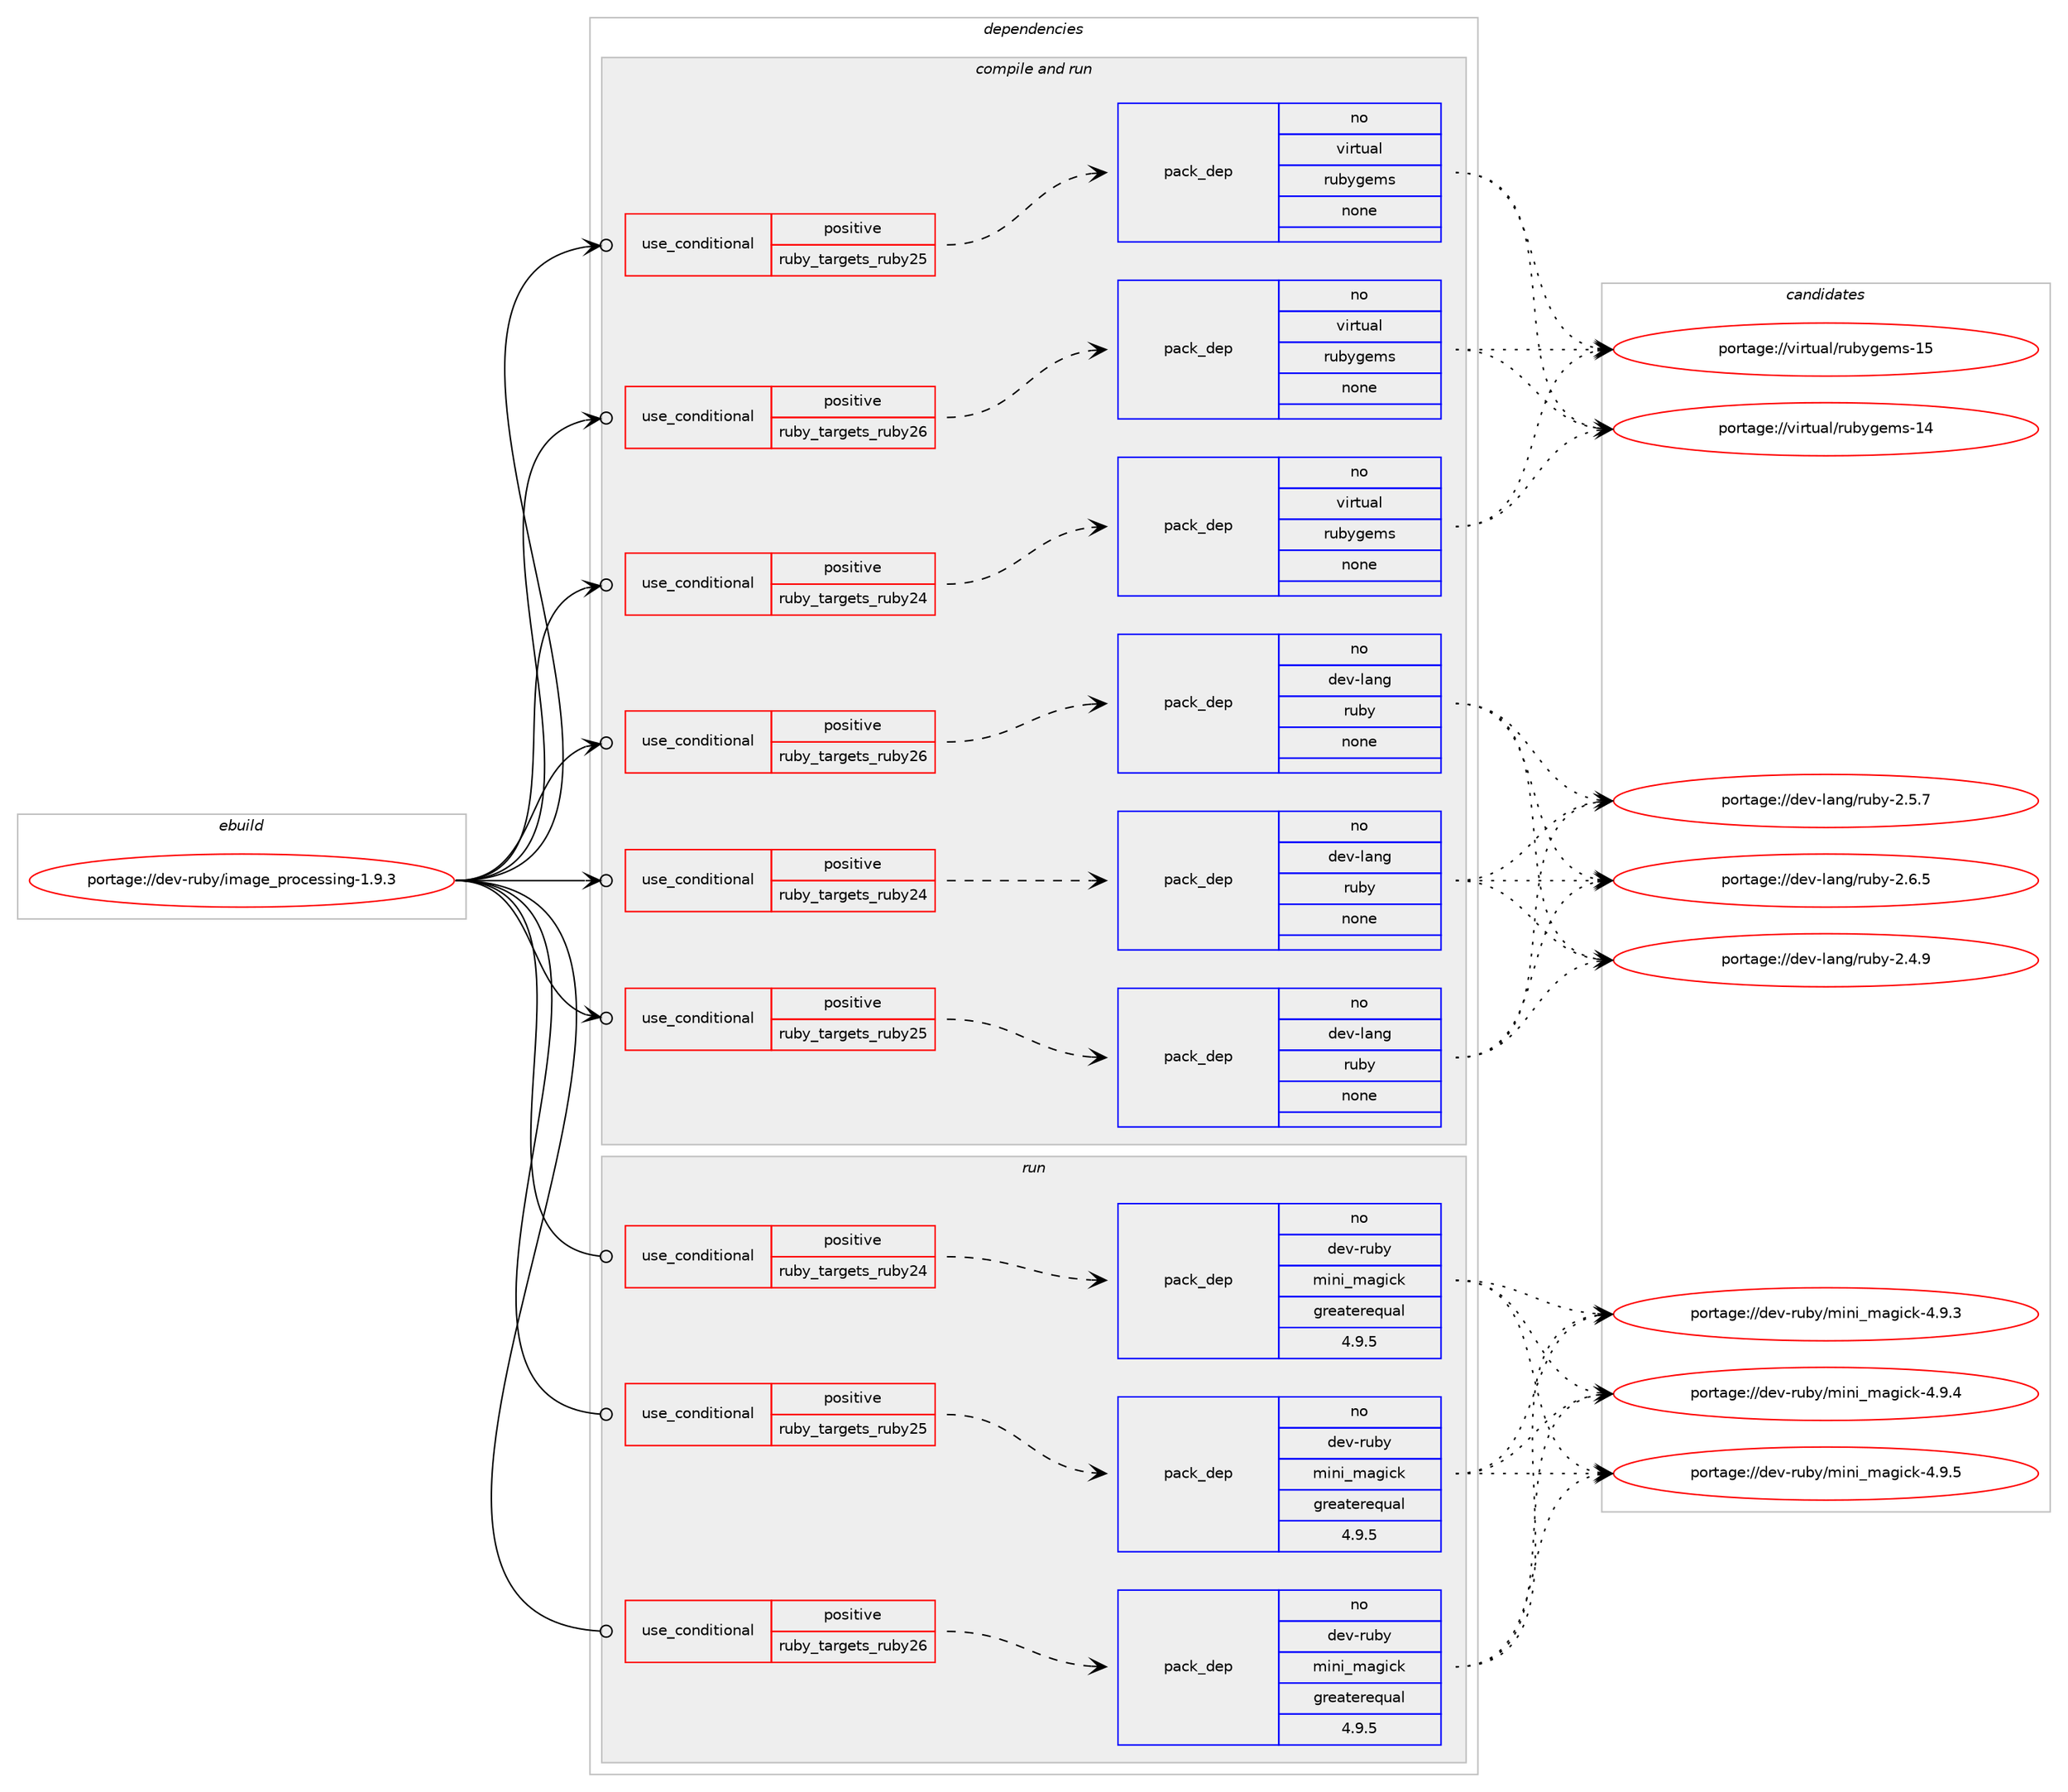 digraph prolog {

# *************
# Graph options
# *************

newrank=true;
concentrate=true;
compound=true;
graph [rankdir=LR,fontname=Helvetica,fontsize=10,ranksep=1.5];#, ranksep=2.5, nodesep=0.2];
edge  [arrowhead=vee];
node  [fontname=Helvetica,fontsize=10];

# **********
# The ebuild
# **********

subgraph cluster_leftcol {
color=gray;
rank=same;
label=<<i>ebuild</i>>;
id [label="portage://dev-ruby/image_processing-1.9.3", color=red, width=4, href="../dev-ruby/image_processing-1.9.3.svg"];
}

# ****************
# The dependencies
# ****************

subgraph cluster_midcol {
color=gray;
label=<<i>dependencies</i>>;
subgraph cluster_compile {
fillcolor="#eeeeee";
style=filled;
label=<<i>compile</i>>;
}
subgraph cluster_compileandrun {
fillcolor="#eeeeee";
style=filled;
label=<<i>compile and run</i>>;
subgraph cond54188 {
dependency225017 [label=<<TABLE BORDER="0" CELLBORDER="1" CELLSPACING="0" CELLPADDING="4"><TR><TD ROWSPAN="3" CELLPADDING="10">use_conditional</TD></TR><TR><TD>positive</TD></TR><TR><TD>ruby_targets_ruby24</TD></TR></TABLE>>, shape=none, color=red];
subgraph pack167341 {
dependency225018 [label=<<TABLE BORDER="0" CELLBORDER="1" CELLSPACING="0" CELLPADDING="4" WIDTH="220"><TR><TD ROWSPAN="6" CELLPADDING="30">pack_dep</TD></TR><TR><TD WIDTH="110">no</TD></TR><TR><TD>dev-lang</TD></TR><TR><TD>ruby</TD></TR><TR><TD>none</TD></TR><TR><TD></TD></TR></TABLE>>, shape=none, color=blue];
}
dependency225017:e -> dependency225018:w [weight=20,style="dashed",arrowhead="vee"];
}
id:e -> dependency225017:w [weight=20,style="solid",arrowhead="odotvee"];
subgraph cond54189 {
dependency225019 [label=<<TABLE BORDER="0" CELLBORDER="1" CELLSPACING="0" CELLPADDING="4"><TR><TD ROWSPAN="3" CELLPADDING="10">use_conditional</TD></TR><TR><TD>positive</TD></TR><TR><TD>ruby_targets_ruby24</TD></TR></TABLE>>, shape=none, color=red];
subgraph pack167342 {
dependency225020 [label=<<TABLE BORDER="0" CELLBORDER="1" CELLSPACING="0" CELLPADDING="4" WIDTH="220"><TR><TD ROWSPAN="6" CELLPADDING="30">pack_dep</TD></TR><TR><TD WIDTH="110">no</TD></TR><TR><TD>virtual</TD></TR><TR><TD>rubygems</TD></TR><TR><TD>none</TD></TR><TR><TD></TD></TR></TABLE>>, shape=none, color=blue];
}
dependency225019:e -> dependency225020:w [weight=20,style="dashed",arrowhead="vee"];
}
id:e -> dependency225019:w [weight=20,style="solid",arrowhead="odotvee"];
subgraph cond54190 {
dependency225021 [label=<<TABLE BORDER="0" CELLBORDER="1" CELLSPACING="0" CELLPADDING="4"><TR><TD ROWSPAN="3" CELLPADDING="10">use_conditional</TD></TR><TR><TD>positive</TD></TR><TR><TD>ruby_targets_ruby25</TD></TR></TABLE>>, shape=none, color=red];
subgraph pack167343 {
dependency225022 [label=<<TABLE BORDER="0" CELLBORDER="1" CELLSPACING="0" CELLPADDING="4" WIDTH="220"><TR><TD ROWSPAN="6" CELLPADDING="30">pack_dep</TD></TR><TR><TD WIDTH="110">no</TD></TR><TR><TD>dev-lang</TD></TR><TR><TD>ruby</TD></TR><TR><TD>none</TD></TR><TR><TD></TD></TR></TABLE>>, shape=none, color=blue];
}
dependency225021:e -> dependency225022:w [weight=20,style="dashed",arrowhead="vee"];
}
id:e -> dependency225021:w [weight=20,style="solid",arrowhead="odotvee"];
subgraph cond54191 {
dependency225023 [label=<<TABLE BORDER="0" CELLBORDER="1" CELLSPACING="0" CELLPADDING="4"><TR><TD ROWSPAN="3" CELLPADDING="10">use_conditional</TD></TR><TR><TD>positive</TD></TR><TR><TD>ruby_targets_ruby25</TD></TR></TABLE>>, shape=none, color=red];
subgraph pack167344 {
dependency225024 [label=<<TABLE BORDER="0" CELLBORDER="1" CELLSPACING="0" CELLPADDING="4" WIDTH="220"><TR><TD ROWSPAN="6" CELLPADDING="30">pack_dep</TD></TR><TR><TD WIDTH="110">no</TD></TR><TR><TD>virtual</TD></TR><TR><TD>rubygems</TD></TR><TR><TD>none</TD></TR><TR><TD></TD></TR></TABLE>>, shape=none, color=blue];
}
dependency225023:e -> dependency225024:w [weight=20,style="dashed",arrowhead="vee"];
}
id:e -> dependency225023:w [weight=20,style="solid",arrowhead="odotvee"];
subgraph cond54192 {
dependency225025 [label=<<TABLE BORDER="0" CELLBORDER="1" CELLSPACING="0" CELLPADDING="4"><TR><TD ROWSPAN="3" CELLPADDING="10">use_conditional</TD></TR><TR><TD>positive</TD></TR><TR><TD>ruby_targets_ruby26</TD></TR></TABLE>>, shape=none, color=red];
subgraph pack167345 {
dependency225026 [label=<<TABLE BORDER="0" CELLBORDER="1" CELLSPACING="0" CELLPADDING="4" WIDTH="220"><TR><TD ROWSPAN="6" CELLPADDING="30">pack_dep</TD></TR><TR><TD WIDTH="110">no</TD></TR><TR><TD>dev-lang</TD></TR><TR><TD>ruby</TD></TR><TR><TD>none</TD></TR><TR><TD></TD></TR></TABLE>>, shape=none, color=blue];
}
dependency225025:e -> dependency225026:w [weight=20,style="dashed",arrowhead="vee"];
}
id:e -> dependency225025:w [weight=20,style="solid",arrowhead="odotvee"];
subgraph cond54193 {
dependency225027 [label=<<TABLE BORDER="0" CELLBORDER="1" CELLSPACING="0" CELLPADDING="4"><TR><TD ROWSPAN="3" CELLPADDING="10">use_conditional</TD></TR><TR><TD>positive</TD></TR><TR><TD>ruby_targets_ruby26</TD></TR></TABLE>>, shape=none, color=red];
subgraph pack167346 {
dependency225028 [label=<<TABLE BORDER="0" CELLBORDER="1" CELLSPACING="0" CELLPADDING="4" WIDTH="220"><TR><TD ROWSPAN="6" CELLPADDING="30">pack_dep</TD></TR><TR><TD WIDTH="110">no</TD></TR><TR><TD>virtual</TD></TR><TR><TD>rubygems</TD></TR><TR><TD>none</TD></TR><TR><TD></TD></TR></TABLE>>, shape=none, color=blue];
}
dependency225027:e -> dependency225028:w [weight=20,style="dashed",arrowhead="vee"];
}
id:e -> dependency225027:w [weight=20,style="solid",arrowhead="odotvee"];
}
subgraph cluster_run {
fillcolor="#eeeeee";
style=filled;
label=<<i>run</i>>;
subgraph cond54194 {
dependency225029 [label=<<TABLE BORDER="0" CELLBORDER="1" CELLSPACING="0" CELLPADDING="4"><TR><TD ROWSPAN="3" CELLPADDING="10">use_conditional</TD></TR><TR><TD>positive</TD></TR><TR><TD>ruby_targets_ruby24</TD></TR></TABLE>>, shape=none, color=red];
subgraph pack167347 {
dependency225030 [label=<<TABLE BORDER="0" CELLBORDER="1" CELLSPACING="0" CELLPADDING="4" WIDTH="220"><TR><TD ROWSPAN="6" CELLPADDING="30">pack_dep</TD></TR><TR><TD WIDTH="110">no</TD></TR><TR><TD>dev-ruby</TD></TR><TR><TD>mini_magick</TD></TR><TR><TD>greaterequal</TD></TR><TR><TD>4.9.5</TD></TR></TABLE>>, shape=none, color=blue];
}
dependency225029:e -> dependency225030:w [weight=20,style="dashed",arrowhead="vee"];
}
id:e -> dependency225029:w [weight=20,style="solid",arrowhead="odot"];
subgraph cond54195 {
dependency225031 [label=<<TABLE BORDER="0" CELLBORDER="1" CELLSPACING="0" CELLPADDING="4"><TR><TD ROWSPAN="3" CELLPADDING="10">use_conditional</TD></TR><TR><TD>positive</TD></TR><TR><TD>ruby_targets_ruby25</TD></TR></TABLE>>, shape=none, color=red];
subgraph pack167348 {
dependency225032 [label=<<TABLE BORDER="0" CELLBORDER="1" CELLSPACING="0" CELLPADDING="4" WIDTH="220"><TR><TD ROWSPAN="6" CELLPADDING="30">pack_dep</TD></TR><TR><TD WIDTH="110">no</TD></TR><TR><TD>dev-ruby</TD></TR><TR><TD>mini_magick</TD></TR><TR><TD>greaterequal</TD></TR><TR><TD>4.9.5</TD></TR></TABLE>>, shape=none, color=blue];
}
dependency225031:e -> dependency225032:w [weight=20,style="dashed",arrowhead="vee"];
}
id:e -> dependency225031:w [weight=20,style="solid",arrowhead="odot"];
subgraph cond54196 {
dependency225033 [label=<<TABLE BORDER="0" CELLBORDER="1" CELLSPACING="0" CELLPADDING="4"><TR><TD ROWSPAN="3" CELLPADDING="10">use_conditional</TD></TR><TR><TD>positive</TD></TR><TR><TD>ruby_targets_ruby26</TD></TR></TABLE>>, shape=none, color=red];
subgraph pack167349 {
dependency225034 [label=<<TABLE BORDER="0" CELLBORDER="1" CELLSPACING="0" CELLPADDING="4" WIDTH="220"><TR><TD ROWSPAN="6" CELLPADDING="30">pack_dep</TD></TR><TR><TD WIDTH="110">no</TD></TR><TR><TD>dev-ruby</TD></TR><TR><TD>mini_magick</TD></TR><TR><TD>greaterequal</TD></TR><TR><TD>4.9.5</TD></TR></TABLE>>, shape=none, color=blue];
}
dependency225033:e -> dependency225034:w [weight=20,style="dashed",arrowhead="vee"];
}
id:e -> dependency225033:w [weight=20,style="solid",arrowhead="odot"];
}
}

# **************
# The candidates
# **************

subgraph cluster_choices {
rank=same;
color=gray;
label=<<i>candidates</i>>;

subgraph choice167341 {
color=black;
nodesep=1;
choiceportage10010111845108971101034711411798121455046524657 [label="portage://dev-lang/ruby-2.4.9", color=red, width=4,href="../dev-lang/ruby-2.4.9.svg"];
choiceportage10010111845108971101034711411798121455046534655 [label="portage://dev-lang/ruby-2.5.7", color=red, width=4,href="../dev-lang/ruby-2.5.7.svg"];
choiceportage10010111845108971101034711411798121455046544653 [label="portage://dev-lang/ruby-2.6.5", color=red, width=4,href="../dev-lang/ruby-2.6.5.svg"];
dependency225018:e -> choiceportage10010111845108971101034711411798121455046524657:w [style=dotted,weight="100"];
dependency225018:e -> choiceportage10010111845108971101034711411798121455046534655:w [style=dotted,weight="100"];
dependency225018:e -> choiceportage10010111845108971101034711411798121455046544653:w [style=dotted,weight="100"];
}
subgraph choice167342 {
color=black;
nodesep=1;
choiceportage118105114116117971084711411798121103101109115454952 [label="portage://virtual/rubygems-14", color=red, width=4,href="../virtual/rubygems-14.svg"];
choiceportage118105114116117971084711411798121103101109115454953 [label="portage://virtual/rubygems-15", color=red, width=4,href="../virtual/rubygems-15.svg"];
dependency225020:e -> choiceportage118105114116117971084711411798121103101109115454952:w [style=dotted,weight="100"];
dependency225020:e -> choiceportage118105114116117971084711411798121103101109115454953:w [style=dotted,weight="100"];
}
subgraph choice167343 {
color=black;
nodesep=1;
choiceportage10010111845108971101034711411798121455046524657 [label="portage://dev-lang/ruby-2.4.9", color=red, width=4,href="../dev-lang/ruby-2.4.9.svg"];
choiceportage10010111845108971101034711411798121455046534655 [label="portage://dev-lang/ruby-2.5.7", color=red, width=4,href="../dev-lang/ruby-2.5.7.svg"];
choiceportage10010111845108971101034711411798121455046544653 [label="portage://dev-lang/ruby-2.6.5", color=red, width=4,href="../dev-lang/ruby-2.6.5.svg"];
dependency225022:e -> choiceportage10010111845108971101034711411798121455046524657:w [style=dotted,weight="100"];
dependency225022:e -> choiceportage10010111845108971101034711411798121455046534655:w [style=dotted,weight="100"];
dependency225022:e -> choiceportage10010111845108971101034711411798121455046544653:w [style=dotted,weight="100"];
}
subgraph choice167344 {
color=black;
nodesep=1;
choiceportage118105114116117971084711411798121103101109115454952 [label="portage://virtual/rubygems-14", color=red, width=4,href="../virtual/rubygems-14.svg"];
choiceportage118105114116117971084711411798121103101109115454953 [label="portage://virtual/rubygems-15", color=red, width=4,href="../virtual/rubygems-15.svg"];
dependency225024:e -> choiceportage118105114116117971084711411798121103101109115454952:w [style=dotted,weight="100"];
dependency225024:e -> choiceportage118105114116117971084711411798121103101109115454953:w [style=dotted,weight="100"];
}
subgraph choice167345 {
color=black;
nodesep=1;
choiceportage10010111845108971101034711411798121455046524657 [label="portage://dev-lang/ruby-2.4.9", color=red, width=4,href="../dev-lang/ruby-2.4.9.svg"];
choiceportage10010111845108971101034711411798121455046534655 [label="portage://dev-lang/ruby-2.5.7", color=red, width=4,href="../dev-lang/ruby-2.5.7.svg"];
choiceportage10010111845108971101034711411798121455046544653 [label="portage://dev-lang/ruby-2.6.5", color=red, width=4,href="../dev-lang/ruby-2.6.5.svg"];
dependency225026:e -> choiceportage10010111845108971101034711411798121455046524657:w [style=dotted,weight="100"];
dependency225026:e -> choiceportage10010111845108971101034711411798121455046534655:w [style=dotted,weight="100"];
dependency225026:e -> choiceportage10010111845108971101034711411798121455046544653:w [style=dotted,weight="100"];
}
subgraph choice167346 {
color=black;
nodesep=1;
choiceportage118105114116117971084711411798121103101109115454952 [label="portage://virtual/rubygems-14", color=red, width=4,href="../virtual/rubygems-14.svg"];
choiceportage118105114116117971084711411798121103101109115454953 [label="portage://virtual/rubygems-15", color=red, width=4,href="../virtual/rubygems-15.svg"];
dependency225028:e -> choiceportage118105114116117971084711411798121103101109115454952:w [style=dotted,weight="100"];
dependency225028:e -> choiceportage118105114116117971084711411798121103101109115454953:w [style=dotted,weight="100"];
}
subgraph choice167347 {
color=black;
nodesep=1;
choiceportage100101118451141179812147109105110105951099710310599107455246574651 [label="portage://dev-ruby/mini_magick-4.9.3", color=red, width=4,href="../dev-ruby/mini_magick-4.9.3.svg"];
choiceportage100101118451141179812147109105110105951099710310599107455246574652 [label="portage://dev-ruby/mini_magick-4.9.4", color=red, width=4,href="../dev-ruby/mini_magick-4.9.4.svg"];
choiceportage100101118451141179812147109105110105951099710310599107455246574653 [label="portage://dev-ruby/mini_magick-4.9.5", color=red, width=4,href="../dev-ruby/mini_magick-4.9.5.svg"];
dependency225030:e -> choiceportage100101118451141179812147109105110105951099710310599107455246574651:w [style=dotted,weight="100"];
dependency225030:e -> choiceportage100101118451141179812147109105110105951099710310599107455246574652:w [style=dotted,weight="100"];
dependency225030:e -> choiceportage100101118451141179812147109105110105951099710310599107455246574653:w [style=dotted,weight="100"];
}
subgraph choice167348 {
color=black;
nodesep=1;
choiceportage100101118451141179812147109105110105951099710310599107455246574651 [label="portage://dev-ruby/mini_magick-4.9.3", color=red, width=4,href="../dev-ruby/mini_magick-4.9.3.svg"];
choiceportage100101118451141179812147109105110105951099710310599107455246574652 [label="portage://dev-ruby/mini_magick-4.9.4", color=red, width=4,href="../dev-ruby/mini_magick-4.9.4.svg"];
choiceportage100101118451141179812147109105110105951099710310599107455246574653 [label="portage://dev-ruby/mini_magick-4.9.5", color=red, width=4,href="../dev-ruby/mini_magick-4.9.5.svg"];
dependency225032:e -> choiceportage100101118451141179812147109105110105951099710310599107455246574651:w [style=dotted,weight="100"];
dependency225032:e -> choiceportage100101118451141179812147109105110105951099710310599107455246574652:w [style=dotted,weight="100"];
dependency225032:e -> choiceportage100101118451141179812147109105110105951099710310599107455246574653:w [style=dotted,weight="100"];
}
subgraph choice167349 {
color=black;
nodesep=1;
choiceportage100101118451141179812147109105110105951099710310599107455246574651 [label="portage://dev-ruby/mini_magick-4.9.3", color=red, width=4,href="../dev-ruby/mini_magick-4.9.3.svg"];
choiceportage100101118451141179812147109105110105951099710310599107455246574652 [label="portage://dev-ruby/mini_magick-4.9.4", color=red, width=4,href="../dev-ruby/mini_magick-4.9.4.svg"];
choiceportage100101118451141179812147109105110105951099710310599107455246574653 [label="portage://dev-ruby/mini_magick-4.9.5", color=red, width=4,href="../dev-ruby/mini_magick-4.9.5.svg"];
dependency225034:e -> choiceportage100101118451141179812147109105110105951099710310599107455246574651:w [style=dotted,weight="100"];
dependency225034:e -> choiceportage100101118451141179812147109105110105951099710310599107455246574652:w [style=dotted,weight="100"];
dependency225034:e -> choiceportage100101118451141179812147109105110105951099710310599107455246574653:w [style=dotted,weight="100"];
}
}

}
